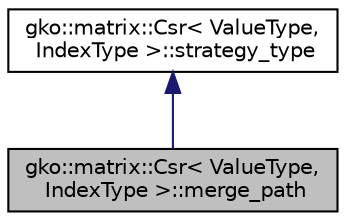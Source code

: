 digraph "gko::matrix::Csr&lt; ValueType, IndexType &gt;::merge_path"
{
 // INTERACTIVE_SVG=YES
  edge [fontname="Helvetica",fontsize="10",labelfontname="Helvetica",labelfontsize="10"];
  node [fontname="Helvetica",fontsize="10",shape=record];
  Node1 [label="gko::matrix::Csr\< ValueType,\l IndexType \>::merge_path",height=0.2,width=0.4,color="black", fillcolor="grey75", style="filled", fontcolor="black"];
  Node2 -> Node1 [dir="back",color="midnightblue",fontsize="10",style="solid",fontname="Helvetica"];
  Node2 [label="gko::matrix::Csr\< ValueType,\l IndexType \>::strategy_type",height=0.2,width=0.4,color="black", fillcolor="white", style="filled",URL="$classgko_1_1matrix_1_1Csr_1_1strategy__type.html"];
}
